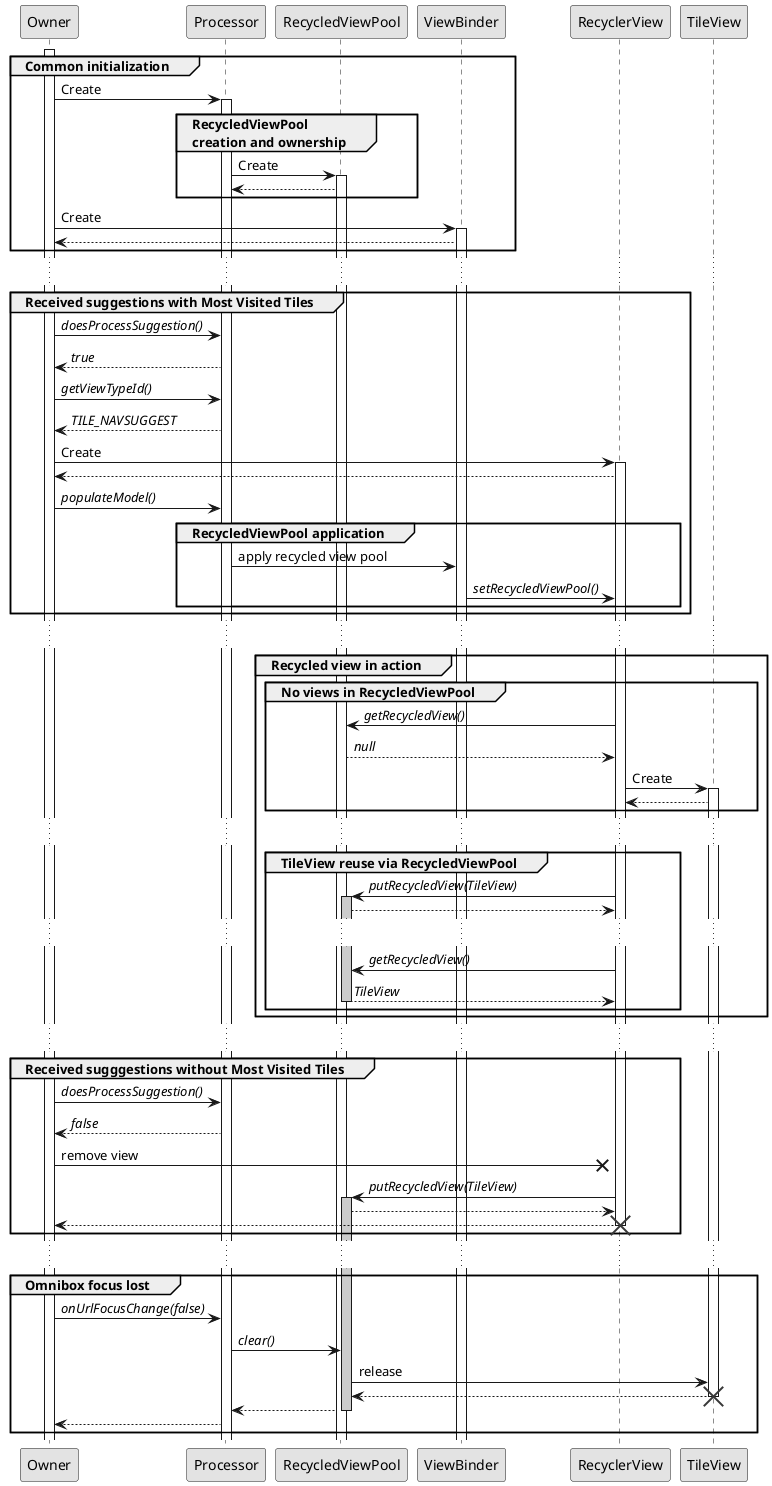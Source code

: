 #!/bin/env plantuml -tpng

@startuml most-visited-tiles-recycled-view-flow
scale 1

skinparam shadowing false
skinparam monochrome true

participant Owner as O
participant Processor as P
participant RecycledViewPool as RVP
participant ViewBinder as VB
participant RecyclerView as RV
participant TileView as TV

group Common initialization
activate O
O-> P : Create
activate P

group RecycledViewPool\ncreation and ownership
P -> RVP : Create
activate RVP
P <-- RVP
end

O -> VB : Create
activate VB
O <-- VB
end

...

group Received suggestions with Most Visited Tiles
O -> P : //doesProcessSuggestion()//
O <-- P : //true//
O -> P : //getViewTypeId()//
O <-- P : //TILE_NAVSUGGEST//
O -> RV : Create
activate RV
O <-- RV

O -> P : //populateModel()//

group RecycledViewPool application
P -> VB: apply recycled view pool
VB -> RV : //setRecycledViewPool()//
end
end

...

group Recycled view in action

group No views in RecycledViewPool
RV -> RVP : //getRecycledView()//
RV <-- RVP : //null//
RV -> TV : Create
activate TV
RV <-- TV
end

...

Group TileView reuse via RecycledViewPool
RV -> RVP : //putRecycledView(TileView)//
activate RVP #ccc
RV <-- RVP

...

RV -> RVP : //getRecycledView()//
RV <-- RVP : //TileView//
deactivate RVP
end

end

...

group Received sugggestions without Most Visited Tiles
O -> P : //doesProcessSuggestion()//
O <-- P : //false//
O -X RV: remove view
RV -> RVP : //putRecycledView(TileView)//
activate RVP #ccc
RV <-- RVP
O <-- RV
destroy RV
end

...

group Omnibox focus lost
O -> P : //onUrlFocusChange(false)//
P -> RVP : //clear()//
RVP -> TV : release
RVP <-- TV
destroy TV
P <-- RVP
deactivate RVP
O <-- P
end

@enduml